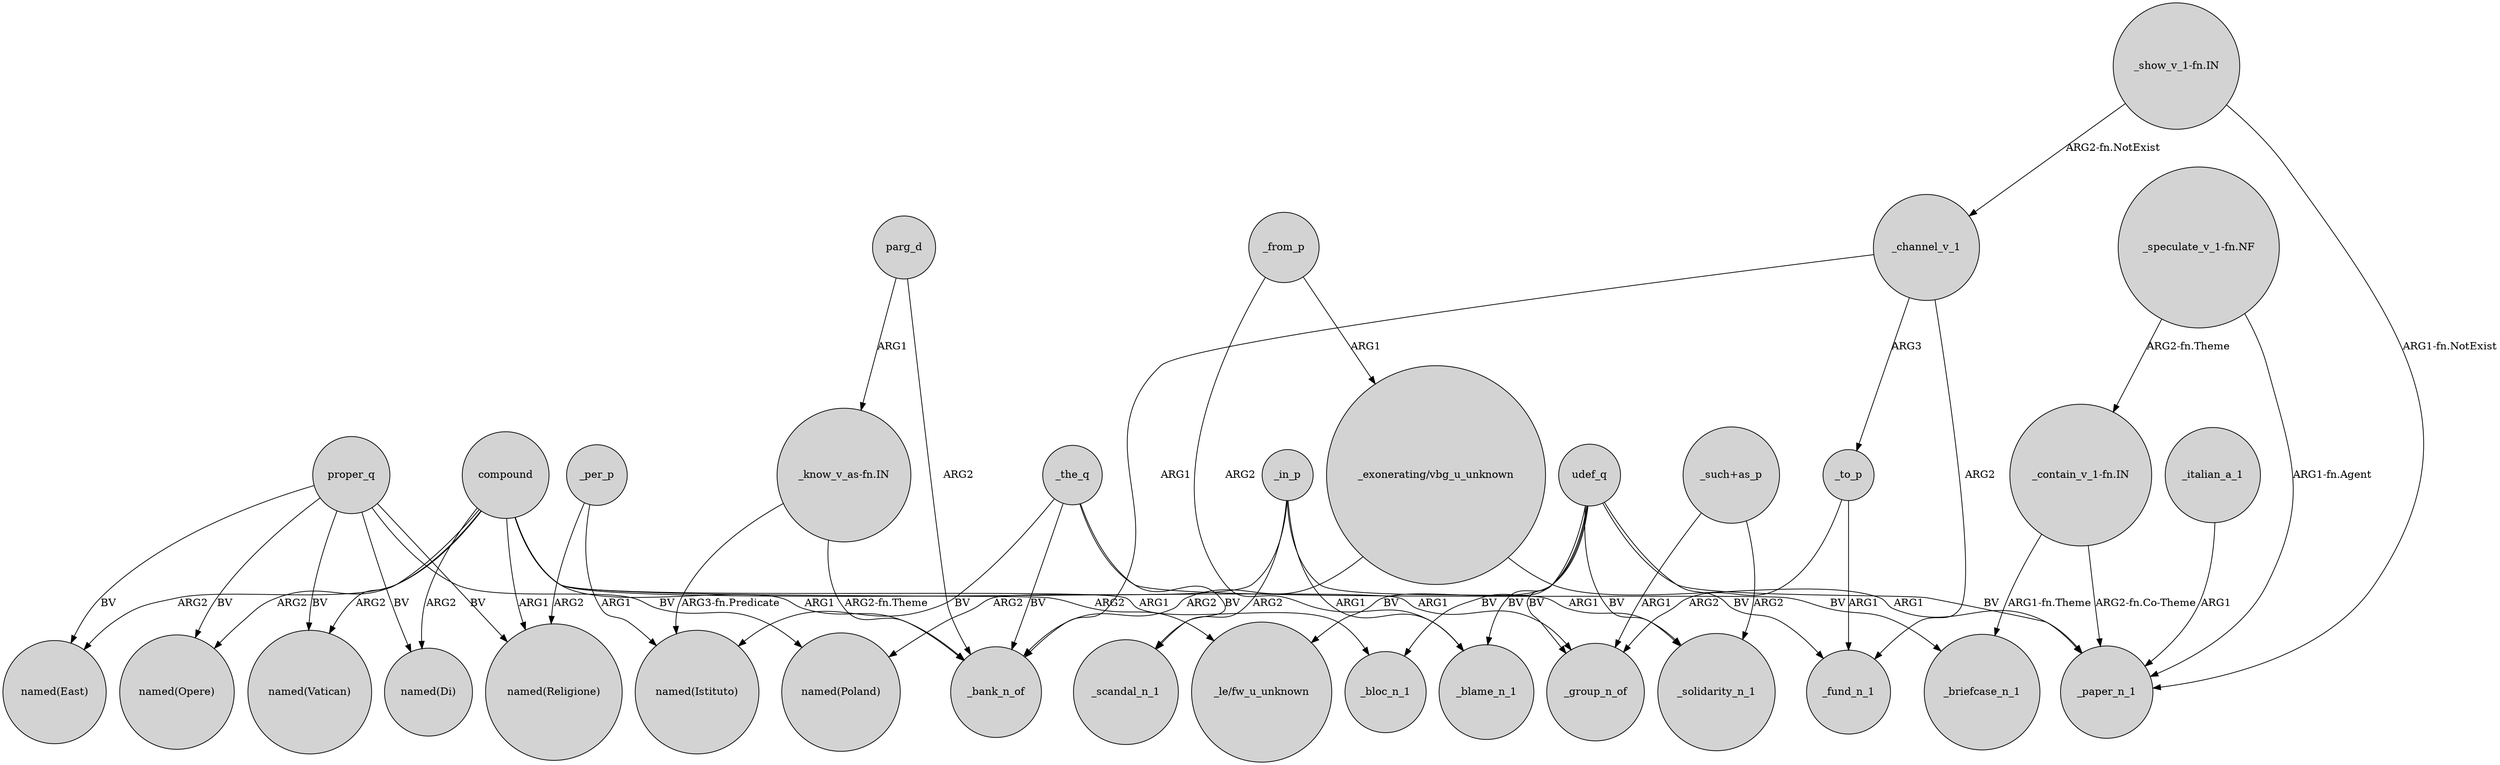 digraph {
	node [shape=circle style=filled]
	proper_q -> "named(Religione)" [label=BV]
	_the_q -> "named(Istituto)" [label=BV]
	"_speculate_v_1-fn.NF" -> "_contain_v_1-fn.IN" [label="ARG2-fn.Theme"]
	"_contain_v_1-fn.IN" -> _briefcase_n_1 [label="ARG1-fn.Theme"]
	_channel_v_1 -> _bank_n_of [label=ARG1]
	_in_p -> _blame_n_1 [label=ARG1]
	udef_q -> _solidarity_n_1 [label=BV]
	_italian_a_1 -> _paper_n_1 [label=ARG1]
	compound -> "_le/fw_u_unknown" [label=ARG2]
	compound -> _bank_n_of [label=ARG1]
	"_exonerating/vbg_u_unknown" -> _paper_n_1 [label=ARG1]
	"_exonerating/vbg_u_unknown" -> _bank_n_of [label=ARG2]
	parg_d -> "_know_v_as-fn.IN" [label=ARG1]
	proper_q -> "named(Opere)" [label=BV]
	_in_p -> "named(Poland)" [label=ARG2]
	_in_p -> _solidarity_n_1 [label=ARG1]
	"_speculate_v_1-fn.NF" -> _paper_n_1 [label="ARG1-fn.Agent"]
	compound -> "named(Vatican)" [label=ARG2]
	"_know_v_as-fn.IN" -> _bank_n_of [label="ARG2-fn.Theme"]
	udef_q -> "_le/fw_u_unknown" [label=BV]
	proper_q -> "named(Di)" [label=BV]
	compound -> "named(Opere)" [label=ARG2]
	_channel_v_1 -> _fund_n_1 [label=ARG2]
	"_know_v_as-fn.IN" -> "named(Istituto)" [label="ARG3-fn.Predicate"]
	_the_q -> _scandal_n_1 [label=BV]
	parg_d -> _bank_n_of [label=ARG2]
	udef_q -> _bloc_n_1 [label=BV]
	proper_q -> "named(Poland)" [label=BV]
	_from_p -> _blame_n_1 [label=ARG2]
	_to_p -> _group_n_of [label=ARG2]
	_the_q -> _bank_n_of [label=BV]
	"_such+as_p" -> _solidarity_n_1 [label=ARG2]
	"_contain_v_1-fn.IN" -> _paper_n_1 [label="ARG2-fn.Co-Theme"]
	_to_p -> _fund_n_1 [label=ARG1]
	compound -> _group_n_of [label=ARG1]
	_per_p -> "named(Istituto)" [label=ARG1]
	"_show_v_1-fn.IN" -> _paper_n_1 [label="ARG1-fn.NotExist"]
	udef_q -> _fund_n_1 [label=BV]
	compound -> "named(Di)" [label=ARG2]
	compound -> _bloc_n_1 [label=ARG1]
	_in_p -> _scandal_n_1 [label=ARG2]
	_from_p -> "_exonerating/vbg_u_unknown" [label=ARG1]
	_the_q -> _briefcase_n_1 [label=BV]
	_per_p -> "named(Religione)" [label=ARG2]
	udef_q -> _blame_n_1 [label=BV]
	udef_q -> _paper_n_1 [label=BV]
	"_show_v_1-fn.IN" -> _channel_v_1 [label="ARG2-fn.NotExist"]
	"_such+as_p" -> _group_n_of [label=ARG1]
	proper_q -> "named(East)" [label=BV]
	_channel_v_1 -> _to_p [label=ARG3]
	udef_q -> _group_n_of [label=BV]
	compound -> "named(Religione)" [label=ARG1]
	proper_q -> "named(Vatican)" [label=BV]
	compound -> "named(East)" [label=ARG2]
}
